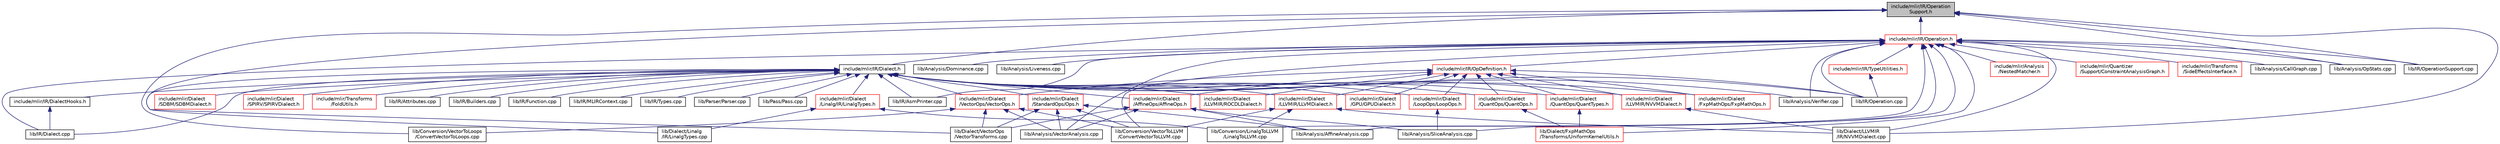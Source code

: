 digraph "include/mlir/IR/OperationSupport.h"
{
  bgcolor="transparent";
  edge [fontname="Helvetica",fontsize="10",labelfontname="Helvetica",labelfontsize="10"];
  node [fontname="Helvetica",fontsize="10",shape=record];
  Node34 [label="include/mlir/IR/Operation\lSupport.h",height=0.2,width=0.4,color="black", fillcolor="grey75", style="filled", fontcolor="black"];
  Node34 -> Node35 [dir="back",color="midnightblue",fontsize="10",style="solid",fontname="Helvetica"];
  Node35 [label="include/mlir/IR/Dialect.h",height=0.2,width=0.4,color="black",URL="$IR_2Dialect_8h.html"];
  Node35 -> Node36 [dir="back",color="midnightblue",fontsize="10",style="solid",fontname="Helvetica"];
  Node36 [label="include/mlir/Dialect\l/AffineOps/AffineOps.h",height=0.2,width=0.4,color="red",URL="$AffineOps_8h.html"];
  Node36 -> Node56 [dir="back",color="midnightblue",fontsize="10",style="solid",fontname="Helvetica"];
  Node56 [label="lib/Analysis/AffineAnalysis.cpp",height=0.2,width=0.4,color="black",URL="$AffineAnalysis_8cpp.html"];
  Node36 -> Node61 [dir="back",color="midnightblue",fontsize="10",style="solid",fontname="Helvetica"];
  Node61 [label="lib/Analysis/SliceAnalysis.cpp",height=0.2,width=0.4,color="black",URL="$SliceAnalysis_8cpp.html"];
  Node36 -> Node65 [dir="back",color="midnightblue",fontsize="10",style="solid",fontname="Helvetica"];
  Node65 [label="lib/Analysis/VectorAnalysis.cpp",height=0.2,width=0.4,color="black",URL="$VectorAnalysis_8cpp.html"];
  Node36 -> Node71 [dir="back",color="midnightblue",fontsize="10",style="solid",fontname="Helvetica"];
  Node71 [label="lib/Dialect/VectorOps\l/VectorTransforms.cpp",height=0.2,width=0.4,color="black",URL="$VectorTransforms_8cpp.html"];
  Node35 -> Node84 [dir="back",color="midnightblue",fontsize="10",style="solid",fontname="Helvetica"];
  Node84 [label="include/mlir/Dialect\l/FxpMathOps/FxpMathOps.h",height=0.2,width=0.4,color="red",URL="$FxpMathOps_8h.html"];
  Node35 -> Node89 [dir="back",color="midnightblue",fontsize="10",style="solid",fontname="Helvetica"];
  Node89 [label="include/mlir/Dialect\l/GPU/GPUDialect.h",height=0.2,width=0.4,color="red",URL="$GPUDialect_8h.html"];
  Node35 -> Node104 [dir="back",color="midnightblue",fontsize="10",style="solid",fontname="Helvetica"];
  Node104 [label="include/mlir/Dialect\l/Linalg/IR/LinalgTypes.h",height=0.2,width=0.4,color="red",URL="$LinalgTypes_8h.html"];
  Node104 -> Node53 [dir="back",color="midnightblue",fontsize="10",style="solid",fontname="Helvetica"];
  Node53 [label="lib/Conversion/LinalgToLLVM\l/LinalgToLLVM.cpp",height=0.2,width=0.4,color="black",URL="$LinalgToLLVM_8cpp.html"];
  Node104 -> Node111 [dir="back",color="midnightblue",fontsize="10",style="solid",fontname="Helvetica"];
  Node111 [label="lib/Dialect/Linalg\l/IR/LinalgTypes.cpp",height=0.2,width=0.4,color="black",URL="$LinalgTypes_8cpp.html"];
  Node35 -> Node113 [dir="back",color="midnightblue",fontsize="10",style="solid",fontname="Helvetica"];
  Node113 [label="include/mlir/Dialect\l/LLVMIR/LLVMDialect.h",height=0.2,width=0.4,color="red",URL="$LLVMDialect_8h.html"];
  Node113 -> Node53 [dir="back",color="midnightblue",fontsize="10",style="solid",fontname="Helvetica"];
  Node113 -> Node118 [dir="back",color="midnightblue",fontsize="10",style="solid",fontname="Helvetica"];
  Node118 [label="lib/Conversion/VectorToLLVM\l/ConvertVectorToLLVM.cpp",height=0.2,width=0.4,color="black",URL="$ConvertVectorToLLVM_8cpp.html"];
  Node113 -> Node120 [dir="back",color="midnightblue",fontsize="10",style="solid",fontname="Helvetica"];
  Node120 [label="lib/Dialect/LLVMIR\l/IR/NVVMDialect.cpp",height=0.2,width=0.4,color="black",URL="$NVVMDialect_8cpp.html"];
  Node35 -> Node124 [dir="back",color="midnightblue",fontsize="10",style="solid",fontname="Helvetica"];
  Node124 [label="include/mlir/Dialect\l/LLVMIR/NVVMDialect.h",height=0.2,width=0.4,color="red",URL="$NVVMDialect_8h.html"];
  Node124 -> Node120 [dir="back",color="midnightblue",fontsize="10",style="solid",fontname="Helvetica"];
  Node35 -> Node125 [dir="back",color="midnightblue",fontsize="10",style="solid",fontname="Helvetica"];
  Node125 [label="include/mlir/Dialect\l/LLVMIR/ROCDLDialect.h",height=0.2,width=0.4,color="red",URL="$ROCDLDialect_8h.html"];
  Node35 -> Node126 [dir="back",color="midnightblue",fontsize="10",style="solid",fontname="Helvetica"];
  Node126 [label="include/mlir/Dialect\l/LoopOps/LoopOps.h",height=0.2,width=0.4,color="red",URL="$LoopOps_8h.html"];
  Node126 -> Node61 [dir="back",color="midnightblue",fontsize="10",style="solid",fontname="Helvetica"];
  Node35 -> Node131 [dir="back",color="midnightblue",fontsize="10",style="solid",fontname="Helvetica"];
  Node131 [label="include/mlir/Dialect\l/QuantOps/QuantOps.h",height=0.2,width=0.4,color="red",URL="$QuantOps_8h.html"];
  Node131 -> Node132 [dir="back",color="midnightblue",fontsize="10",style="solid",fontname="Helvetica"];
  Node132 [label="lib/Dialect/FxpMathOps\l/Transforms/UniformKernelUtils.h",height=0.2,width=0.4,color="red",URL="$UniformKernelUtils_8h.html"];
  Node35 -> Node141 [dir="back",color="midnightblue",fontsize="10",style="solid",fontname="Helvetica"];
  Node141 [label="include/mlir/Dialect\l/QuantOps/QuantTypes.h",height=0.2,width=0.4,color="red",URL="$QuantTypes_8h.html"];
  Node141 -> Node132 [dir="back",color="midnightblue",fontsize="10",style="solid",fontname="Helvetica"];
  Node35 -> Node157 [dir="back",color="midnightblue",fontsize="10",style="solid",fontname="Helvetica"];
  Node157 [label="include/mlir/Dialect\l/SDBM/SDBMDialect.h",height=0.2,width=0.4,color="red",URL="$SDBMDialect_8h.html"];
  Node35 -> Node160 [dir="back",color="midnightblue",fontsize="10",style="solid",fontname="Helvetica"];
  Node160 [label="include/mlir/Dialect\l/SPIRV/SPIRVDialect.h",height=0.2,width=0.4,color="red",URL="$SPIRVDialect_8h.html"];
  Node35 -> Node171 [dir="back",color="midnightblue",fontsize="10",style="solid",fontname="Helvetica"];
  Node171 [label="include/mlir/Dialect\l/StandardOps/Ops.h",height=0.2,width=0.4,color="red",URL="$Ops_8h.html"];
  Node171 -> Node56 [dir="back",color="midnightblue",fontsize="10",style="solid",fontname="Helvetica"];
  Node171 -> Node65 [dir="back",color="midnightblue",fontsize="10",style="solid",fontname="Helvetica"];
  Node171 -> Node118 [dir="back",color="midnightblue",fontsize="10",style="solid",fontname="Helvetica"];
  Node171 -> Node71 [dir="back",color="midnightblue",fontsize="10",style="solid",fontname="Helvetica"];
  Node35 -> Node182 [dir="back",color="midnightblue",fontsize="10",style="solid",fontname="Helvetica"];
  Node182 [label="include/mlir/Dialect\l/VectorOps/VectorOps.h",height=0.2,width=0.4,color="red",URL="$VectorOps_8h.html"];
  Node182 -> Node65 [dir="back",color="midnightblue",fontsize="10",style="solid",fontname="Helvetica"];
  Node182 -> Node118 [dir="back",color="midnightblue",fontsize="10",style="solid",fontname="Helvetica"];
  Node182 -> Node44 [dir="back",color="midnightblue",fontsize="10",style="solid",fontname="Helvetica"];
  Node44 [label="lib/Conversion/VectorToLoops\l/ConvertVectorToLoops.cpp",height=0.2,width=0.4,color="black",URL="$ConvertVectorToLoops_8cpp.html"];
  Node182 -> Node71 [dir="back",color="midnightblue",fontsize="10",style="solid",fontname="Helvetica"];
  Node35 -> Node184 [dir="back",color="midnightblue",fontsize="10",style="solid",fontname="Helvetica"];
  Node184 [label="include/mlir/IR/DialectHooks.h",height=0.2,width=0.4,color="black",URL="$DialectHooks_8h.html"];
  Node184 -> Node185 [dir="back",color="midnightblue",fontsize="10",style="solid",fontname="Helvetica"];
  Node185 [label="lib/IR/Dialect.cpp",height=0.2,width=0.4,color="black",URL="$IR_2Dialect_8cpp.html"];
  Node35 -> Node186 [dir="back",color="midnightblue",fontsize="10",style="solid",fontname="Helvetica"];
  Node186 [label="include/mlir/Transforms\l/FoldUtils.h",height=0.2,width=0.4,color="red",URL="$FoldUtils_8h.html"];
  Node35 -> Node187 [dir="back",color="midnightblue",fontsize="10",style="solid",fontname="Helvetica"];
  Node187 [label="lib/Analysis/Verifier.cpp",height=0.2,width=0.4,color="black",URL="$Verifier_8cpp.html"];
  Node35 -> Node111 [dir="back",color="midnightblue",fontsize="10",style="solid",fontname="Helvetica"];
  Node35 -> Node188 [dir="back",color="midnightblue",fontsize="10",style="solid",fontname="Helvetica"];
  Node188 [label="lib/IR/AsmPrinter.cpp",height=0.2,width=0.4,color="black",URL="$AsmPrinter_8cpp.html"];
  Node35 -> Node189 [dir="back",color="midnightblue",fontsize="10",style="solid",fontname="Helvetica"];
  Node189 [label="lib/IR/Attributes.cpp",height=0.2,width=0.4,color="black",URL="$Attributes_8cpp.html"];
  Node35 -> Node190 [dir="back",color="midnightblue",fontsize="10",style="solid",fontname="Helvetica"];
  Node190 [label="lib/IR/Builders.cpp",height=0.2,width=0.4,color="black",URL="$IR_2Builders_8cpp.html"];
  Node35 -> Node185 [dir="back",color="midnightblue",fontsize="10",style="solid",fontname="Helvetica"];
  Node35 -> Node191 [dir="back",color="midnightblue",fontsize="10",style="solid",fontname="Helvetica"];
  Node191 [label="lib/IR/Function.cpp",height=0.2,width=0.4,color="black",URL="$Function_8cpp.html"];
  Node35 -> Node192 [dir="back",color="midnightblue",fontsize="10",style="solid",fontname="Helvetica"];
  Node192 [label="lib/IR/MLIRContext.cpp",height=0.2,width=0.4,color="black",URL="$MLIRContext_8cpp.html"];
  Node35 -> Node193 [dir="back",color="midnightblue",fontsize="10",style="solid",fontname="Helvetica"];
  Node193 [label="lib/IR/Operation.cpp",height=0.2,width=0.4,color="black",URL="$Operation_8cpp.html"];
  Node35 -> Node194 [dir="back",color="midnightblue",fontsize="10",style="solid",fontname="Helvetica"];
  Node194 [label="lib/IR/Types.cpp",height=0.2,width=0.4,color="black",URL="$Types_8cpp.html"];
  Node35 -> Node195 [dir="back",color="midnightblue",fontsize="10",style="solid",fontname="Helvetica"];
  Node195 [label="lib/Parser/Parser.cpp",height=0.2,width=0.4,color="black",URL="$Parser_8cpp.html"];
  Node35 -> Node196 [dir="back",color="midnightblue",fontsize="10",style="solid",fontname="Helvetica"];
  Node196 [label="lib/Pass/Pass.cpp",height=0.2,width=0.4,color="black",URL="$Pass_8cpp.html"];
  Node34 -> Node197 [dir="back",color="midnightblue",fontsize="10",style="solid",fontname="Helvetica"];
  Node197 [label="include/mlir/IR/Operation.h",height=0.2,width=0.4,color="red",URL="$Operation_8h.html"];
  Node197 -> Node198 [dir="back",color="midnightblue",fontsize="10",style="solid",fontname="Helvetica"];
  Node198 [label="include/mlir/Analysis\l/NestedMatcher.h",height=0.2,width=0.4,color="red",URL="$NestedMatcher_8h.html"];
  Node197 -> Node199 [dir="back",color="midnightblue",fontsize="10",style="solid",fontname="Helvetica"];
  Node199 [label="include/mlir/IR/OpDefinition.h",height=0.2,width=0.4,color="red",URL="$OpDefinition_8h.html"];
  Node199 -> Node36 [dir="back",color="midnightblue",fontsize="10",style="solid",fontname="Helvetica"];
  Node199 -> Node84 [dir="back",color="midnightblue",fontsize="10",style="solid",fontname="Helvetica"];
  Node199 -> Node89 [dir="back",color="midnightblue",fontsize="10",style="solid",fontname="Helvetica"];
  Node199 -> Node113 [dir="back",color="midnightblue",fontsize="10",style="solid",fontname="Helvetica"];
  Node199 -> Node124 [dir="back",color="midnightblue",fontsize="10",style="solid",fontname="Helvetica"];
  Node199 -> Node125 [dir="back",color="midnightblue",fontsize="10",style="solid",fontname="Helvetica"];
  Node199 -> Node126 [dir="back",color="midnightblue",fontsize="10",style="solid",fontname="Helvetica"];
  Node199 -> Node131 [dir="back",color="midnightblue",fontsize="10",style="solid",fontname="Helvetica"];
  Node199 -> Node141 [dir="back",color="midnightblue",fontsize="10",style="solid",fontname="Helvetica"];
  Node199 -> Node182 [dir="back",color="midnightblue",fontsize="10",style="solid",fontname="Helvetica"];
  Node199 -> Node193 [dir="back",color="midnightblue",fontsize="10",style="solid",fontname="Helvetica"];
  Node197 -> Node264 [dir="back",color="midnightblue",fontsize="10",style="solid",fontname="Helvetica"];
  Node264 [label="include/mlir/IR/TypeUtilities.h",height=0.2,width=0.4,color="red",URL="$TypeUtilities_8h.html"];
  Node264 -> Node193 [dir="back",color="midnightblue",fontsize="10",style="solid",fontname="Helvetica"];
  Node197 -> Node153 [dir="back",color="midnightblue",fontsize="10",style="solid",fontname="Helvetica"];
  Node153 [label="include/mlir/Quantizer\l/Support/ConstraintAnalysisGraph.h",height=0.2,width=0.4,color="red",URL="$ConstraintAnalysisGraph_8h.html"];
  Node197 -> Node266 [dir="back",color="midnightblue",fontsize="10",style="solid",fontname="Helvetica"];
  Node266 [label="include/mlir/Transforms\l/SideEffectsInterface.h",height=0.2,width=0.4,color="red",URL="$SideEffectsInterface_8h.html"];
  Node197 -> Node56 [dir="back",color="midnightblue",fontsize="10",style="solid",fontname="Helvetica"];
  Node197 -> Node230 [dir="back",color="midnightblue",fontsize="10",style="solid",fontname="Helvetica"];
  Node230 [label="lib/Analysis/CallGraph.cpp",height=0.2,width=0.4,color="black",URL="$CallGraph_8cpp.html"];
  Node197 -> Node267 [dir="back",color="midnightblue",fontsize="10",style="solid",fontname="Helvetica"];
  Node267 [label="lib/Analysis/Dominance.cpp",height=0.2,width=0.4,color="black",URL="$Dominance_8cpp.html"];
  Node197 -> Node268 [dir="back",color="midnightblue",fontsize="10",style="solid",fontname="Helvetica"];
  Node268 [label="lib/Analysis/Liveness.cpp",height=0.2,width=0.4,color="black",URL="$Liveness_8cpp.html"];
  Node197 -> Node213 [dir="back",color="midnightblue",fontsize="10",style="solid",fontname="Helvetica"];
  Node213 [label="lib/Analysis/OpStats.cpp",height=0.2,width=0.4,color="black",URL="$OpStats_8cpp.html"];
  Node197 -> Node61 [dir="back",color="midnightblue",fontsize="10",style="solid",fontname="Helvetica"];
  Node197 -> Node65 [dir="back",color="midnightblue",fontsize="10",style="solid",fontname="Helvetica"];
  Node197 -> Node187 [dir="back",color="midnightblue",fontsize="10",style="solid",fontname="Helvetica"];
  Node197 -> Node53 [dir="back",color="midnightblue",fontsize="10",style="solid",fontname="Helvetica"];
  Node197 -> Node118 [dir="back",color="midnightblue",fontsize="10",style="solid",fontname="Helvetica"];
  Node197 -> Node132 [dir="back",color="midnightblue",fontsize="10",style="solid",fontname="Helvetica"];
  Node197 -> Node120 [dir="back",color="midnightblue",fontsize="10",style="solid",fontname="Helvetica"];
  Node197 -> Node188 [dir="back",color="midnightblue",fontsize="10",style="solid",fontname="Helvetica"];
  Node197 -> Node185 [dir="back",color="midnightblue",fontsize="10",style="solid",fontname="Helvetica"];
  Node197 -> Node193 [dir="back",color="midnightblue",fontsize="10",style="solid",fontname="Helvetica"];
  Node197 -> Node270 [dir="back",color="midnightblue",fontsize="10",style="solid",fontname="Helvetica"];
  Node270 [label="lib/IR/OperationSupport.cpp",height=0.2,width=0.4,color="black",URL="$OperationSupport_8cpp.html"];
  Node34 -> Node213 [dir="back",color="midnightblue",fontsize="10",style="solid",fontname="Helvetica"];
  Node34 -> Node44 [dir="back",color="midnightblue",fontsize="10",style="solid",fontname="Helvetica"];
  Node34 -> Node120 [dir="back",color="midnightblue",fontsize="10",style="solid",fontname="Helvetica"];
  Node34 -> Node71 [dir="back",color="midnightblue",fontsize="10",style="solid",fontname="Helvetica"];
  Node34 -> Node270 [dir="back",color="midnightblue",fontsize="10",style="solid",fontname="Helvetica"];
}
